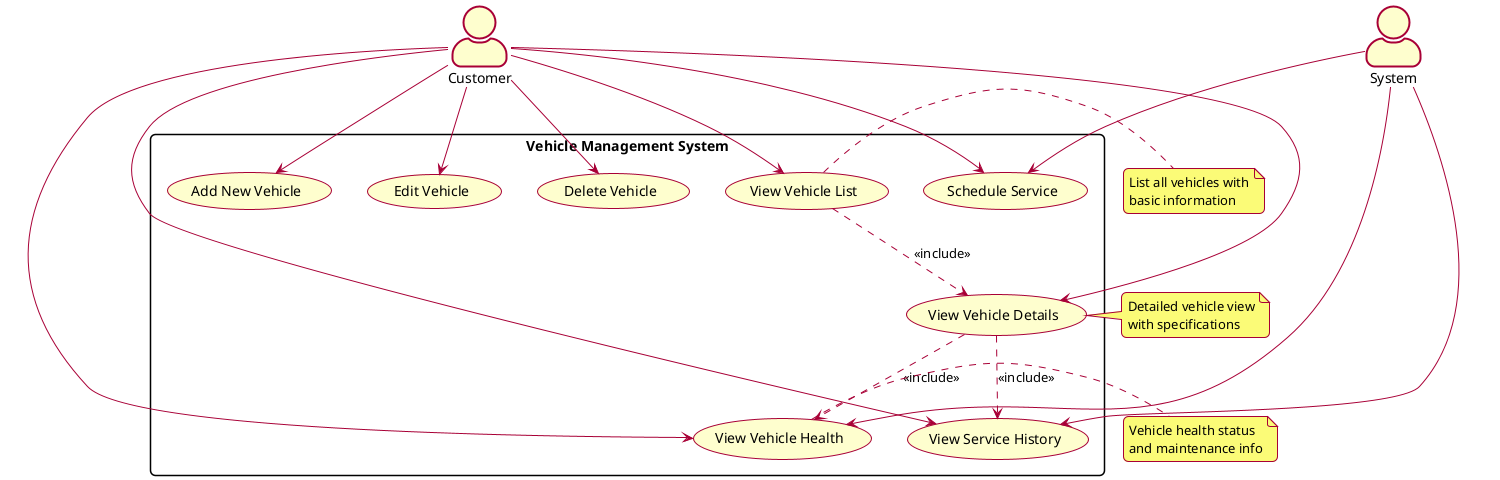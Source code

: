 @startuml Vehicle Management Page Use Case Diagram

skin rose 
skinparam actorStyle awesome
skinparam roundcorner 10
skinparam shadowing false

' Actors
actor "Customer" as Customer
actor "System" as System

' Use Cases
rectangle "Vehicle Management System" {
    ' Core Features
    usecase "View Vehicle List" as UC1
    usecase "View Vehicle Details" as UC2
    usecase "Add New Vehicle" as UC3
    usecase "Edit Vehicle" as UC4
    usecase "Delete Vehicle" as UC5
    
    ' Additional Features
    usecase "View Vehicle Health" as UC6
    usecase "View Service History" as UC7
    usecase "Schedule Service" as UC8
}

' Relationships
Customer --> UC1
Customer --> UC2
Customer --> UC3
Customer --> UC4
Customer --> UC5
Customer --> UC6
Customer --> UC7
Customer --> UC8

System --> UC6
System --> UC7
System --> UC8

' Include relationships
UC1 ..> UC2 : <<include>>
UC2 ..> UC6 : <<include>>
UC2 ..> UC7 : <<include>>

' Notes
note right of UC1
  List all vehicles with
  basic information
end note

note right of UC2
  Detailed vehicle view
  with specifications
end note

note right of UC6
  Vehicle health status
  and maintenance info
end note

@enduml 